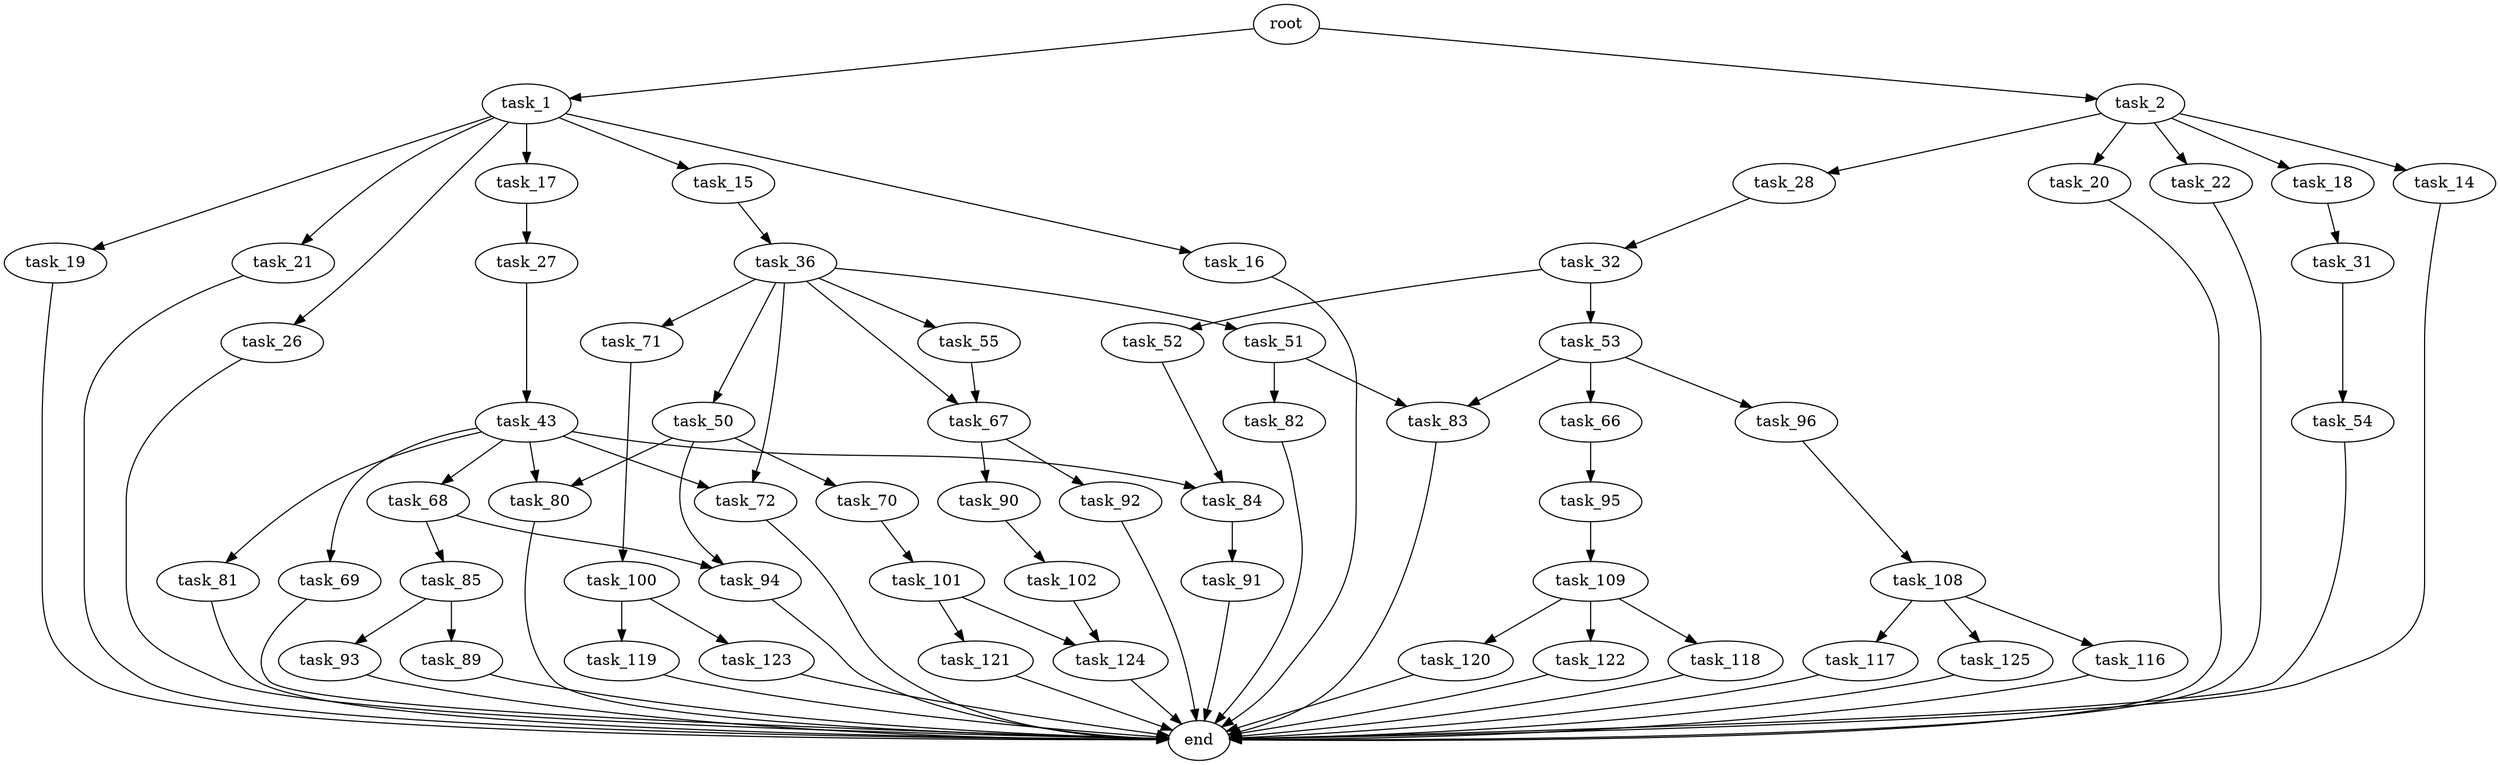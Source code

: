 digraph G {
  root [size="0.000000"];
  task_1 [size="215635561619.000000"];
  task_2 [size="782757789696.000000"];
  task_15 [size="17398761868.000000"];
  task_16 [size="2931673879.000000"];
  task_17 [size="1949139500.000000"];
  task_19 [size="7638297448.000000"];
  task_21 [size="549755813888.000000"];
  task_26 [size="782757789696.000000"];
  task_14 [size="1055635532058.000000"];
  task_18 [size="3174300792.000000"];
  task_20 [size="442395119886.000000"];
  task_22 [size="28991029248.000000"];
  task_28 [size="19543421118.000000"];
  end [size="0.000000"];
  task_36 [size="1073741824000.000000"];
  task_27 [size="68719476736.000000"];
  task_31 [size="32743265522.000000"];
  task_43 [size="38841598978.000000"];
  task_32 [size="365809484508.000000"];
  task_54 [size="587253789613.000000"];
  task_52 [size="531427061064.000000"];
  task_53 [size="8589934592.000000"];
  task_50 [size="18191950513.000000"];
  task_51 [size="232313375216.000000"];
  task_55 [size="1073741824000.000000"];
  task_67 [size="7339826067.000000"];
  task_71 [size="15712741802.000000"];
  task_72 [size="5216073056.000000"];
  task_68 [size="1073741824000.000000"];
  task_69 [size="1073741824000.000000"];
  task_80 [size="24978839679.000000"];
  task_81 [size="32103805558.000000"];
  task_84 [size="170052266426.000000"];
  task_70 [size="8520087969.000000"];
  task_94 [size="16566293396.000000"];
  task_82 [size="134217728000.000000"];
  task_83 [size="782757789696.000000"];
  task_66 [size="68116876572.000000"];
  task_96 [size="29406848253.000000"];
  task_95 [size="2969780818.000000"];
  task_90 [size="410723903583.000000"];
  task_92 [size="32826060432.000000"];
  task_85 [size="134217728000.000000"];
  task_101 [size="10214996236.000000"];
  task_100 [size="813453739.000000"];
  task_91 [size="3195987140.000000"];
  task_89 [size="19076396091.000000"];
  task_93 [size="231928233984.000000"];
  task_102 [size="68719476736.000000"];
  task_109 [size="134217728000.000000"];
  task_108 [size="20293491010.000000"];
  task_119 [size="782757789696.000000"];
  task_123 [size="1073741824000.000000"];
  task_121 [size="68719476736.000000"];
  task_124 [size="7272504883.000000"];
  task_116 [size="68719476736.000000"];
  task_117 [size="13905570256.000000"];
  task_125 [size="5290995567.000000"];
  task_118 [size="11742209112.000000"];
  task_120 [size="1727213777.000000"];
  task_122 [size="326344178504.000000"];

  root -> task_1 [size="1.000000"];
  root -> task_2 [size="1.000000"];
  task_1 -> task_15 [size="411041792.000000"];
  task_1 -> task_16 [size="411041792.000000"];
  task_1 -> task_17 [size="411041792.000000"];
  task_1 -> task_19 [size="411041792.000000"];
  task_1 -> task_21 [size="411041792.000000"];
  task_1 -> task_26 [size="411041792.000000"];
  task_2 -> task_14 [size="679477248.000000"];
  task_2 -> task_18 [size="679477248.000000"];
  task_2 -> task_20 [size="679477248.000000"];
  task_2 -> task_22 [size="679477248.000000"];
  task_2 -> task_28 [size="679477248.000000"];
  task_15 -> task_36 [size="411041792.000000"];
  task_16 -> end [size="1.000000"];
  task_17 -> task_27 [size="33554432.000000"];
  task_19 -> end [size="1.000000"];
  task_21 -> end [size="1.000000"];
  task_26 -> end [size="1.000000"];
  task_14 -> end [size="1.000000"];
  task_18 -> task_31 [size="134217728.000000"];
  task_20 -> end [size="1.000000"];
  task_22 -> end [size="1.000000"];
  task_28 -> task_32 [size="536870912.000000"];
  task_36 -> task_50 [size="838860800.000000"];
  task_36 -> task_51 [size="838860800.000000"];
  task_36 -> task_55 [size="838860800.000000"];
  task_36 -> task_67 [size="838860800.000000"];
  task_36 -> task_71 [size="838860800.000000"];
  task_36 -> task_72 [size="838860800.000000"];
  task_27 -> task_43 [size="134217728.000000"];
  task_31 -> task_54 [size="33554432.000000"];
  task_43 -> task_68 [size="838860800.000000"];
  task_43 -> task_69 [size="838860800.000000"];
  task_43 -> task_72 [size="838860800.000000"];
  task_43 -> task_80 [size="838860800.000000"];
  task_43 -> task_81 [size="838860800.000000"];
  task_43 -> task_84 [size="838860800.000000"];
  task_32 -> task_52 [size="536870912.000000"];
  task_32 -> task_53 [size="536870912.000000"];
  task_54 -> end [size="1.000000"];
  task_52 -> task_84 [size="838860800.000000"];
  task_53 -> task_66 [size="33554432.000000"];
  task_53 -> task_83 [size="33554432.000000"];
  task_53 -> task_96 [size="33554432.000000"];
  task_50 -> task_70 [size="33554432.000000"];
  task_50 -> task_80 [size="33554432.000000"];
  task_50 -> task_94 [size="33554432.000000"];
  task_51 -> task_82 [size="536870912.000000"];
  task_51 -> task_83 [size="536870912.000000"];
  task_55 -> task_67 [size="838860800.000000"];
  task_67 -> task_90 [size="301989888.000000"];
  task_67 -> task_92 [size="301989888.000000"];
  task_71 -> task_100 [size="301989888.000000"];
  task_72 -> end [size="1.000000"];
  task_68 -> task_85 [size="838860800.000000"];
  task_68 -> task_94 [size="838860800.000000"];
  task_69 -> end [size="1.000000"];
  task_80 -> end [size="1.000000"];
  task_81 -> end [size="1.000000"];
  task_84 -> task_91 [size="209715200.000000"];
  task_70 -> task_101 [size="134217728.000000"];
  task_94 -> end [size="1.000000"];
  task_82 -> end [size="1.000000"];
  task_83 -> end [size="1.000000"];
  task_66 -> task_95 [size="134217728.000000"];
  task_96 -> task_108 [size="75497472.000000"];
  task_95 -> task_109 [size="75497472.000000"];
  task_90 -> task_102 [size="301989888.000000"];
  task_92 -> end [size="1.000000"];
  task_85 -> task_89 [size="209715200.000000"];
  task_85 -> task_93 [size="209715200.000000"];
  task_101 -> task_121 [size="411041792.000000"];
  task_101 -> task_124 [size="411041792.000000"];
  task_100 -> task_119 [size="33554432.000000"];
  task_100 -> task_123 [size="33554432.000000"];
  task_91 -> end [size="1.000000"];
  task_89 -> end [size="1.000000"];
  task_93 -> end [size="1.000000"];
  task_102 -> task_124 [size="134217728.000000"];
  task_109 -> task_118 [size="209715200.000000"];
  task_109 -> task_120 [size="209715200.000000"];
  task_109 -> task_122 [size="209715200.000000"];
  task_108 -> task_116 [size="411041792.000000"];
  task_108 -> task_117 [size="411041792.000000"];
  task_108 -> task_125 [size="411041792.000000"];
  task_119 -> end [size="1.000000"];
  task_123 -> end [size="1.000000"];
  task_121 -> end [size="1.000000"];
  task_124 -> end [size="1.000000"];
  task_116 -> end [size="1.000000"];
  task_117 -> end [size="1.000000"];
  task_125 -> end [size="1.000000"];
  task_118 -> end [size="1.000000"];
  task_120 -> end [size="1.000000"];
  task_122 -> end [size="1.000000"];
}
